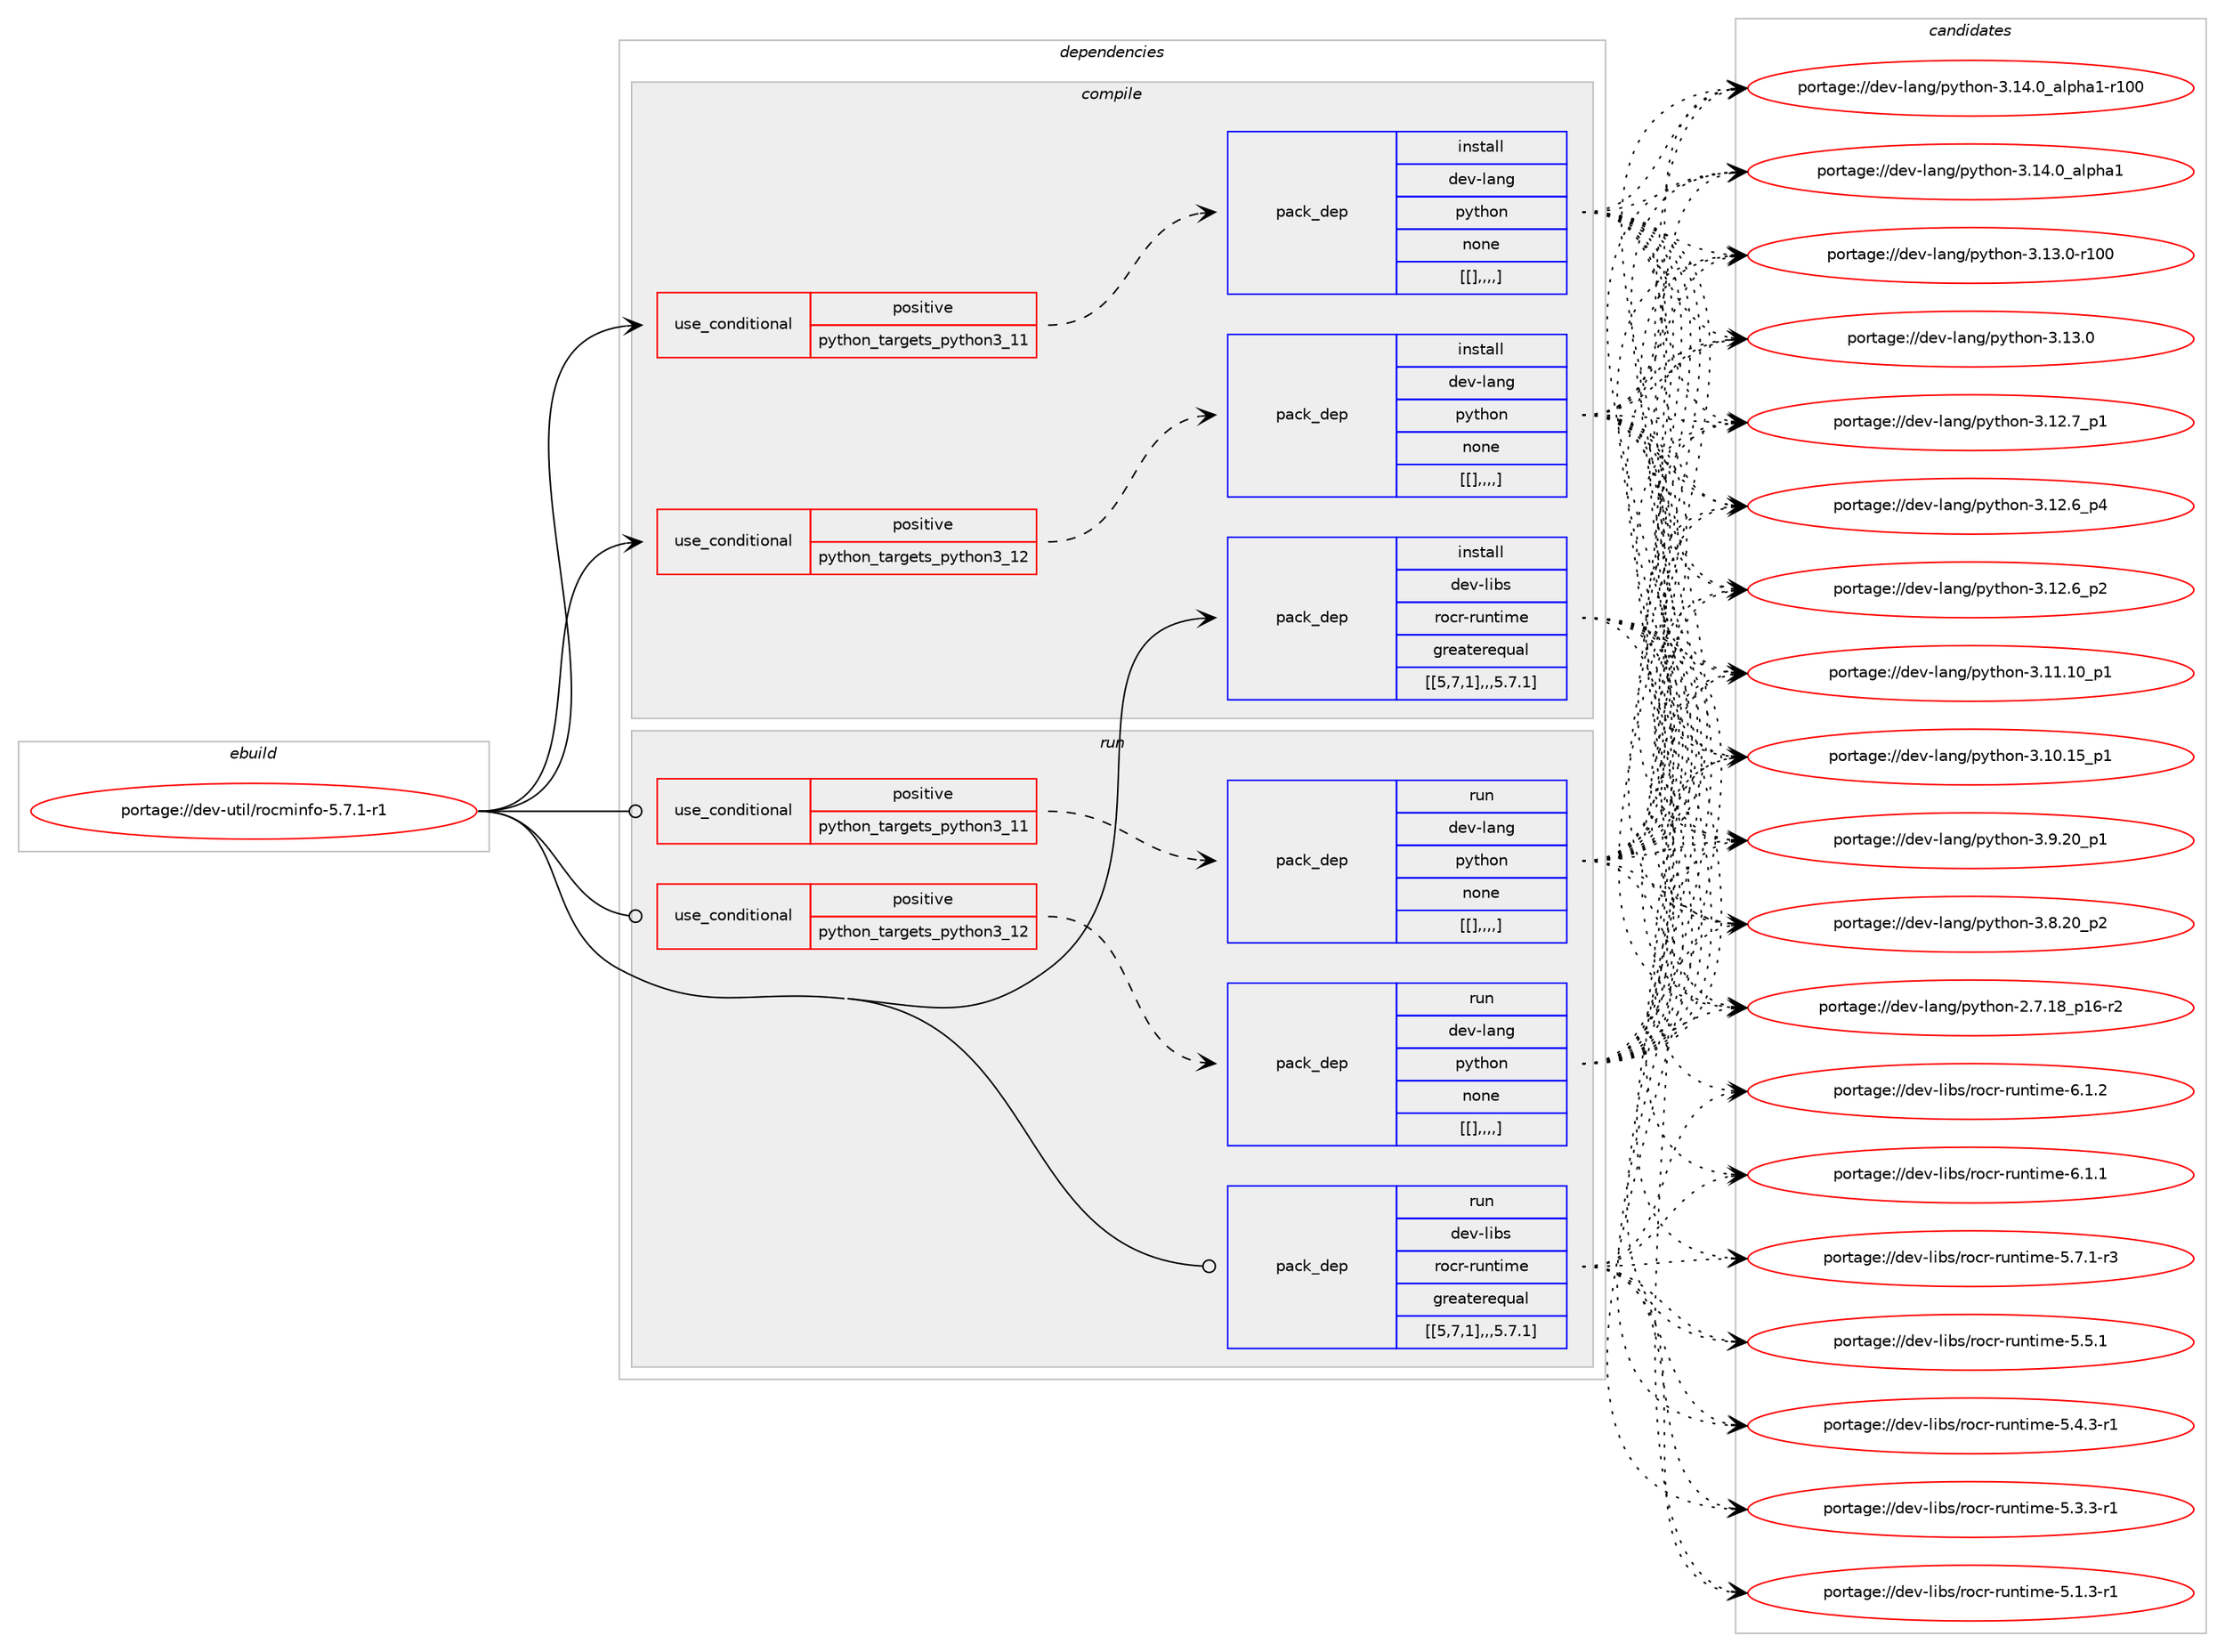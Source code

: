 digraph prolog {

# *************
# Graph options
# *************

newrank=true;
concentrate=true;
compound=true;
graph [rankdir=LR,fontname=Helvetica,fontsize=10,ranksep=1.5];#, ranksep=2.5, nodesep=0.2];
edge  [arrowhead=vee];
node  [fontname=Helvetica,fontsize=10];

# **********
# The ebuild
# **********

subgraph cluster_leftcol {
color=gray;
label=<<i>ebuild</i>>;
id [label="portage://dev-util/rocminfo-5.7.1-r1", color=red, width=4, href="../dev-util/rocminfo-5.7.1-r1.svg"];
}

# ****************
# The dependencies
# ****************

subgraph cluster_midcol {
color=gray;
label=<<i>dependencies</i>>;
subgraph cluster_compile {
fillcolor="#eeeeee";
style=filled;
label=<<i>compile</i>>;
subgraph cond66369 {
dependency231221 [label=<<TABLE BORDER="0" CELLBORDER="1" CELLSPACING="0" CELLPADDING="4"><TR><TD ROWSPAN="3" CELLPADDING="10">use_conditional</TD></TR><TR><TD>positive</TD></TR><TR><TD>python_targets_python3_11</TD></TR></TABLE>>, shape=none, color=red];
subgraph pack163320 {
dependency231243 [label=<<TABLE BORDER="0" CELLBORDER="1" CELLSPACING="0" CELLPADDING="4" WIDTH="220"><TR><TD ROWSPAN="6" CELLPADDING="30">pack_dep</TD></TR><TR><TD WIDTH="110">install</TD></TR><TR><TD>dev-lang</TD></TR><TR><TD>python</TD></TR><TR><TD>none</TD></TR><TR><TD>[[],,,,]</TD></TR></TABLE>>, shape=none, color=blue];
}
dependency231221:e -> dependency231243:w [weight=20,style="dashed",arrowhead="vee"];
}
id:e -> dependency231221:w [weight=20,style="solid",arrowhead="vee"];
subgraph cond66376 {
dependency231250 [label=<<TABLE BORDER="0" CELLBORDER="1" CELLSPACING="0" CELLPADDING="4"><TR><TD ROWSPAN="3" CELLPADDING="10">use_conditional</TD></TR><TR><TD>positive</TD></TR><TR><TD>python_targets_python3_12</TD></TR></TABLE>>, shape=none, color=red];
subgraph pack163351 {
dependency231292 [label=<<TABLE BORDER="0" CELLBORDER="1" CELLSPACING="0" CELLPADDING="4" WIDTH="220"><TR><TD ROWSPAN="6" CELLPADDING="30">pack_dep</TD></TR><TR><TD WIDTH="110">install</TD></TR><TR><TD>dev-lang</TD></TR><TR><TD>python</TD></TR><TR><TD>none</TD></TR><TR><TD>[[],,,,]</TD></TR></TABLE>>, shape=none, color=blue];
}
dependency231250:e -> dependency231292:w [weight=20,style="dashed",arrowhead="vee"];
}
id:e -> dependency231250:w [weight=20,style="solid",arrowhead="vee"];
subgraph pack163381 {
dependency231312 [label=<<TABLE BORDER="0" CELLBORDER="1" CELLSPACING="0" CELLPADDING="4" WIDTH="220"><TR><TD ROWSPAN="6" CELLPADDING="30">pack_dep</TD></TR><TR><TD WIDTH="110">install</TD></TR><TR><TD>dev-libs</TD></TR><TR><TD>rocr-runtime</TD></TR><TR><TD>greaterequal</TD></TR><TR><TD>[[5,7,1],,,5.7.1]</TD></TR></TABLE>>, shape=none, color=blue];
}
id:e -> dependency231312:w [weight=20,style="solid",arrowhead="vee"];
}
subgraph cluster_compileandrun {
fillcolor="#eeeeee";
style=filled;
label=<<i>compile and run</i>>;
}
subgraph cluster_run {
fillcolor="#eeeeee";
style=filled;
label=<<i>run</i>>;
subgraph cond66397 {
dependency231337 [label=<<TABLE BORDER="0" CELLBORDER="1" CELLSPACING="0" CELLPADDING="4"><TR><TD ROWSPAN="3" CELLPADDING="10">use_conditional</TD></TR><TR><TD>positive</TD></TR><TR><TD>python_targets_python3_11</TD></TR></TABLE>>, shape=none, color=red];
subgraph pack163429 {
dependency231372 [label=<<TABLE BORDER="0" CELLBORDER="1" CELLSPACING="0" CELLPADDING="4" WIDTH="220"><TR><TD ROWSPAN="6" CELLPADDING="30">pack_dep</TD></TR><TR><TD WIDTH="110">run</TD></TR><TR><TD>dev-lang</TD></TR><TR><TD>python</TD></TR><TR><TD>none</TD></TR><TR><TD>[[],,,,]</TD></TR></TABLE>>, shape=none, color=blue];
}
dependency231337:e -> dependency231372:w [weight=20,style="dashed",arrowhead="vee"];
}
id:e -> dependency231337:w [weight=20,style="solid",arrowhead="odot"];
subgraph cond66409 {
dependency231437 [label=<<TABLE BORDER="0" CELLBORDER="1" CELLSPACING="0" CELLPADDING="4"><TR><TD ROWSPAN="3" CELLPADDING="10">use_conditional</TD></TR><TR><TD>positive</TD></TR><TR><TD>python_targets_python3_12</TD></TR></TABLE>>, shape=none, color=red];
subgraph pack163484 {
dependency231457 [label=<<TABLE BORDER="0" CELLBORDER="1" CELLSPACING="0" CELLPADDING="4" WIDTH="220"><TR><TD ROWSPAN="6" CELLPADDING="30">pack_dep</TD></TR><TR><TD WIDTH="110">run</TD></TR><TR><TD>dev-lang</TD></TR><TR><TD>python</TD></TR><TR><TD>none</TD></TR><TR><TD>[[],,,,]</TD></TR></TABLE>>, shape=none, color=blue];
}
dependency231437:e -> dependency231457:w [weight=20,style="dashed",arrowhead="vee"];
}
id:e -> dependency231437:w [weight=20,style="solid",arrowhead="odot"];
subgraph pack163524 {
dependency231537 [label=<<TABLE BORDER="0" CELLBORDER="1" CELLSPACING="0" CELLPADDING="4" WIDTH="220"><TR><TD ROWSPAN="6" CELLPADDING="30">pack_dep</TD></TR><TR><TD WIDTH="110">run</TD></TR><TR><TD>dev-libs</TD></TR><TR><TD>rocr-runtime</TD></TR><TR><TD>greaterequal</TD></TR><TR><TD>[[5,7,1],,,5.7.1]</TD></TR></TABLE>>, shape=none, color=blue];
}
id:e -> dependency231537:w [weight=20,style="solid",arrowhead="odot"];
}
}

# **************
# The candidates
# **************

subgraph cluster_choices {
rank=same;
color=gray;
label=<<i>candidates</i>>;

subgraph choice162770 {
color=black;
nodesep=1;
choice100101118451089711010347112121116104111110455146495246489597108112104974945114494848 [label="portage://dev-lang/python-3.14.0_alpha1-r100", color=red, width=4,href="../dev-lang/python-3.14.0_alpha1-r100.svg"];
choice1001011184510897110103471121211161041111104551464952464895971081121049749 [label="portage://dev-lang/python-3.14.0_alpha1", color=red, width=4,href="../dev-lang/python-3.14.0_alpha1.svg"];
choice1001011184510897110103471121211161041111104551464951464845114494848 [label="portage://dev-lang/python-3.13.0-r100", color=red, width=4,href="../dev-lang/python-3.13.0-r100.svg"];
choice10010111845108971101034711212111610411111045514649514648 [label="portage://dev-lang/python-3.13.0", color=red, width=4,href="../dev-lang/python-3.13.0.svg"];
choice100101118451089711010347112121116104111110455146495046559511249 [label="portage://dev-lang/python-3.12.7_p1", color=red, width=4,href="../dev-lang/python-3.12.7_p1.svg"];
choice100101118451089711010347112121116104111110455146495046549511252 [label="portage://dev-lang/python-3.12.6_p4", color=red, width=4,href="../dev-lang/python-3.12.6_p4.svg"];
choice100101118451089711010347112121116104111110455146495046549511250 [label="portage://dev-lang/python-3.12.6_p2", color=red, width=4,href="../dev-lang/python-3.12.6_p2.svg"];
choice10010111845108971101034711212111610411111045514649494649489511249 [label="portage://dev-lang/python-3.11.10_p1", color=red, width=4,href="../dev-lang/python-3.11.10_p1.svg"];
choice10010111845108971101034711212111610411111045514649484649539511249 [label="portage://dev-lang/python-3.10.15_p1", color=red, width=4,href="../dev-lang/python-3.10.15_p1.svg"];
choice100101118451089711010347112121116104111110455146574650489511249 [label="portage://dev-lang/python-3.9.20_p1", color=red, width=4,href="../dev-lang/python-3.9.20_p1.svg"];
choice100101118451089711010347112121116104111110455146564650489511250 [label="portage://dev-lang/python-3.8.20_p2", color=red, width=4,href="../dev-lang/python-3.8.20_p2.svg"];
choice100101118451089711010347112121116104111110455046554649569511249544511450 [label="portage://dev-lang/python-2.7.18_p16-r2", color=red, width=4,href="../dev-lang/python-2.7.18_p16-r2.svg"];
dependency231243:e -> choice100101118451089711010347112121116104111110455146495246489597108112104974945114494848:w [style=dotted,weight="100"];
dependency231243:e -> choice1001011184510897110103471121211161041111104551464952464895971081121049749:w [style=dotted,weight="100"];
dependency231243:e -> choice1001011184510897110103471121211161041111104551464951464845114494848:w [style=dotted,weight="100"];
dependency231243:e -> choice10010111845108971101034711212111610411111045514649514648:w [style=dotted,weight="100"];
dependency231243:e -> choice100101118451089711010347112121116104111110455146495046559511249:w [style=dotted,weight="100"];
dependency231243:e -> choice100101118451089711010347112121116104111110455146495046549511252:w [style=dotted,weight="100"];
dependency231243:e -> choice100101118451089711010347112121116104111110455146495046549511250:w [style=dotted,weight="100"];
dependency231243:e -> choice10010111845108971101034711212111610411111045514649494649489511249:w [style=dotted,weight="100"];
dependency231243:e -> choice10010111845108971101034711212111610411111045514649484649539511249:w [style=dotted,weight="100"];
dependency231243:e -> choice100101118451089711010347112121116104111110455146574650489511249:w [style=dotted,weight="100"];
dependency231243:e -> choice100101118451089711010347112121116104111110455146564650489511250:w [style=dotted,weight="100"];
dependency231243:e -> choice100101118451089711010347112121116104111110455046554649569511249544511450:w [style=dotted,weight="100"];
}
subgraph choice162779 {
color=black;
nodesep=1;
choice100101118451089711010347112121116104111110455146495246489597108112104974945114494848 [label="portage://dev-lang/python-3.14.0_alpha1-r100", color=red, width=4,href="../dev-lang/python-3.14.0_alpha1-r100.svg"];
choice1001011184510897110103471121211161041111104551464952464895971081121049749 [label="portage://dev-lang/python-3.14.0_alpha1", color=red, width=4,href="../dev-lang/python-3.14.0_alpha1.svg"];
choice1001011184510897110103471121211161041111104551464951464845114494848 [label="portage://dev-lang/python-3.13.0-r100", color=red, width=4,href="../dev-lang/python-3.13.0-r100.svg"];
choice10010111845108971101034711212111610411111045514649514648 [label="portage://dev-lang/python-3.13.0", color=red, width=4,href="../dev-lang/python-3.13.0.svg"];
choice100101118451089711010347112121116104111110455146495046559511249 [label="portage://dev-lang/python-3.12.7_p1", color=red, width=4,href="../dev-lang/python-3.12.7_p1.svg"];
choice100101118451089711010347112121116104111110455146495046549511252 [label="portage://dev-lang/python-3.12.6_p4", color=red, width=4,href="../dev-lang/python-3.12.6_p4.svg"];
choice100101118451089711010347112121116104111110455146495046549511250 [label="portage://dev-lang/python-3.12.6_p2", color=red, width=4,href="../dev-lang/python-3.12.6_p2.svg"];
choice10010111845108971101034711212111610411111045514649494649489511249 [label="portage://dev-lang/python-3.11.10_p1", color=red, width=4,href="../dev-lang/python-3.11.10_p1.svg"];
choice10010111845108971101034711212111610411111045514649484649539511249 [label="portage://dev-lang/python-3.10.15_p1", color=red, width=4,href="../dev-lang/python-3.10.15_p1.svg"];
choice100101118451089711010347112121116104111110455146574650489511249 [label="portage://dev-lang/python-3.9.20_p1", color=red, width=4,href="../dev-lang/python-3.9.20_p1.svg"];
choice100101118451089711010347112121116104111110455146564650489511250 [label="portage://dev-lang/python-3.8.20_p2", color=red, width=4,href="../dev-lang/python-3.8.20_p2.svg"];
choice100101118451089711010347112121116104111110455046554649569511249544511450 [label="portage://dev-lang/python-2.7.18_p16-r2", color=red, width=4,href="../dev-lang/python-2.7.18_p16-r2.svg"];
dependency231292:e -> choice100101118451089711010347112121116104111110455146495246489597108112104974945114494848:w [style=dotted,weight="100"];
dependency231292:e -> choice1001011184510897110103471121211161041111104551464952464895971081121049749:w [style=dotted,weight="100"];
dependency231292:e -> choice1001011184510897110103471121211161041111104551464951464845114494848:w [style=dotted,weight="100"];
dependency231292:e -> choice10010111845108971101034711212111610411111045514649514648:w [style=dotted,weight="100"];
dependency231292:e -> choice100101118451089711010347112121116104111110455146495046559511249:w [style=dotted,weight="100"];
dependency231292:e -> choice100101118451089711010347112121116104111110455146495046549511252:w [style=dotted,weight="100"];
dependency231292:e -> choice100101118451089711010347112121116104111110455146495046549511250:w [style=dotted,weight="100"];
dependency231292:e -> choice10010111845108971101034711212111610411111045514649494649489511249:w [style=dotted,weight="100"];
dependency231292:e -> choice10010111845108971101034711212111610411111045514649484649539511249:w [style=dotted,weight="100"];
dependency231292:e -> choice100101118451089711010347112121116104111110455146574650489511249:w [style=dotted,weight="100"];
dependency231292:e -> choice100101118451089711010347112121116104111110455146564650489511250:w [style=dotted,weight="100"];
dependency231292:e -> choice100101118451089711010347112121116104111110455046554649569511249544511450:w [style=dotted,weight="100"];
}
subgraph choice162789 {
color=black;
nodesep=1;
choice1001011184510810598115471141119911445114117110116105109101455446494650 [label="portage://dev-libs/rocr-runtime-6.1.2", color=red, width=4,href="../dev-libs/rocr-runtime-6.1.2.svg"];
choice1001011184510810598115471141119911445114117110116105109101455446494649 [label="portage://dev-libs/rocr-runtime-6.1.1", color=red, width=4,href="../dev-libs/rocr-runtime-6.1.1.svg"];
choice10010111845108105981154711411199114451141171101161051091014553465546494511451 [label="portage://dev-libs/rocr-runtime-5.7.1-r3", color=red, width=4,href="../dev-libs/rocr-runtime-5.7.1-r3.svg"];
choice1001011184510810598115471141119911445114117110116105109101455346534649 [label="portage://dev-libs/rocr-runtime-5.5.1", color=red, width=4,href="../dev-libs/rocr-runtime-5.5.1.svg"];
choice10010111845108105981154711411199114451141171101161051091014553465246514511449 [label="portage://dev-libs/rocr-runtime-5.4.3-r1", color=red, width=4,href="../dev-libs/rocr-runtime-5.4.3-r1.svg"];
choice10010111845108105981154711411199114451141171101161051091014553465146514511449 [label="portage://dev-libs/rocr-runtime-5.3.3-r1", color=red, width=4,href="../dev-libs/rocr-runtime-5.3.3-r1.svg"];
choice10010111845108105981154711411199114451141171101161051091014553464946514511449 [label="portage://dev-libs/rocr-runtime-5.1.3-r1", color=red, width=4,href="../dev-libs/rocr-runtime-5.1.3-r1.svg"];
dependency231312:e -> choice1001011184510810598115471141119911445114117110116105109101455446494650:w [style=dotted,weight="100"];
dependency231312:e -> choice1001011184510810598115471141119911445114117110116105109101455446494649:w [style=dotted,weight="100"];
dependency231312:e -> choice10010111845108105981154711411199114451141171101161051091014553465546494511451:w [style=dotted,weight="100"];
dependency231312:e -> choice1001011184510810598115471141119911445114117110116105109101455346534649:w [style=dotted,weight="100"];
dependency231312:e -> choice10010111845108105981154711411199114451141171101161051091014553465246514511449:w [style=dotted,weight="100"];
dependency231312:e -> choice10010111845108105981154711411199114451141171101161051091014553465146514511449:w [style=dotted,weight="100"];
dependency231312:e -> choice10010111845108105981154711411199114451141171101161051091014553464946514511449:w [style=dotted,weight="100"];
}
subgraph choice162817 {
color=black;
nodesep=1;
choice100101118451089711010347112121116104111110455146495246489597108112104974945114494848 [label="portage://dev-lang/python-3.14.0_alpha1-r100", color=red, width=4,href="../dev-lang/python-3.14.0_alpha1-r100.svg"];
choice1001011184510897110103471121211161041111104551464952464895971081121049749 [label="portage://dev-lang/python-3.14.0_alpha1", color=red, width=4,href="../dev-lang/python-3.14.0_alpha1.svg"];
choice1001011184510897110103471121211161041111104551464951464845114494848 [label="portage://dev-lang/python-3.13.0-r100", color=red, width=4,href="../dev-lang/python-3.13.0-r100.svg"];
choice10010111845108971101034711212111610411111045514649514648 [label="portage://dev-lang/python-3.13.0", color=red, width=4,href="../dev-lang/python-3.13.0.svg"];
choice100101118451089711010347112121116104111110455146495046559511249 [label="portage://dev-lang/python-3.12.7_p1", color=red, width=4,href="../dev-lang/python-3.12.7_p1.svg"];
choice100101118451089711010347112121116104111110455146495046549511252 [label="portage://dev-lang/python-3.12.6_p4", color=red, width=4,href="../dev-lang/python-3.12.6_p4.svg"];
choice100101118451089711010347112121116104111110455146495046549511250 [label="portage://dev-lang/python-3.12.6_p2", color=red, width=4,href="../dev-lang/python-3.12.6_p2.svg"];
choice10010111845108971101034711212111610411111045514649494649489511249 [label="portage://dev-lang/python-3.11.10_p1", color=red, width=4,href="../dev-lang/python-3.11.10_p1.svg"];
choice10010111845108971101034711212111610411111045514649484649539511249 [label="portage://dev-lang/python-3.10.15_p1", color=red, width=4,href="../dev-lang/python-3.10.15_p1.svg"];
choice100101118451089711010347112121116104111110455146574650489511249 [label="portage://dev-lang/python-3.9.20_p1", color=red, width=4,href="../dev-lang/python-3.9.20_p1.svg"];
choice100101118451089711010347112121116104111110455146564650489511250 [label="portage://dev-lang/python-3.8.20_p2", color=red, width=4,href="../dev-lang/python-3.8.20_p2.svg"];
choice100101118451089711010347112121116104111110455046554649569511249544511450 [label="portage://dev-lang/python-2.7.18_p16-r2", color=red, width=4,href="../dev-lang/python-2.7.18_p16-r2.svg"];
dependency231372:e -> choice100101118451089711010347112121116104111110455146495246489597108112104974945114494848:w [style=dotted,weight="100"];
dependency231372:e -> choice1001011184510897110103471121211161041111104551464952464895971081121049749:w [style=dotted,weight="100"];
dependency231372:e -> choice1001011184510897110103471121211161041111104551464951464845114494848:w [style=dotted,weight="100"];
dependency231372:e -> choice10010111845108971101034711212111610411111045514649514648:w [style=dotted,weight="100"];
dependency231372:e -> choice100101118451089711010347112121116104111110455146495046559511249:w [style=dotted,weight="100"];
dependency231372:e -> choice100101118451089711010347112121116104111110455146495046549511252:w [style=dotted,weight="100"];
dependency231372:e -> choice100101118451089711010347112121116104111110455146495046549511250:w [style=dotted,weight="100"];
dependency231372:e -> choice10010111845108971101034711212111610411111045514649494649489511249:w [style=dotted,weight="100"];
dependency231372:e -> choice10010111845108971101034711212111610411111045514649484649539511249:w [style=dotted,weight="100"];
dependency231372:e -> choice100101118451089711010347112121116104111110455146574650489511249:w [style=dotted,weight="100"];
dependency231372:e -> choice100101118451089711010347112121116104111110455146564650489511250:w [style=dotted,weight="100"];
dependency231372:e -> choice100101118451089711010347112121116104111110455046554649569511249544511450:w [style=dotted,weight="100"];
}
subgraph choice162826 {
color=black;
nodesep=1;
choice100101118451089711010347112121116104111110455146495246489597108112104974945114494848 [label="portage://dev-lang/python-3.14.0_alpha1-r100", color=red, width=4,href="../dev-lang/python-3.14.0_alpha1-r100.svg"];
choice1001011184510897110103471121211161041111104551464952464895971081121049749 [label="portage://dev-lang/python-3.14.0_alpha1", color=red, width=4,href="../dev-lang/python-3.14.0_alpha1.svg"];
choice1001011184510897110103471121211161041111104551464951464845114494848 [label="portage://dev-lang/python-3.13.0-r100", color=red, width=4,href="../dev-lang/python-3.13.0-r100.svg"];
choice10010111845108971101034711212111610411111045514649514648 [label="portage://dev-lang/python-3.13.0", color=red, width=4,href="../dev-lang/python-3.13.0.svg"];
choice100101118451089711010347112121116104111110455146495046559511249 [label="portage://dev-lang/python-3.12.7_p1", color=red, width=4,href="../dev-lang/python-3.12.7_p1.svg"];
choice100101118451089711010347112121116104111110455146495046549511252 [label="portage://dev-lang/python-3.12.6_p4", color=red, width=4,href="../dev-lang/python-3.12.6_p4.svg"];
choice100101118451089711010347112121116104111110455146495046549511250 [label="portage://dev-lang/python-3.12.6_p2", color=red, width=4,href="../dev-lang/python-3.12.6_p2.svg"];
choice10010111845108971101034711212111610411111045514649494649489511249 [label="portage://dev-lang/python-3.11.10_p1", color=red, width=4,href="../dev-lang/python-3.11.10_p1.svg"];
choice10010111845108971101034711212111610411111045514649484649539511249 [label="portage://dev-lang/python-3.10.15_p1", color=red, width=4,href="../dev-lang/python-3.10.15_p1.svg"];
choice100101118451089711010347112121116104111110455146574650489511249 [label="portage://dev-lang/python-3.9.20_p1", color=red, width=4,href="../dev-lang/python-3.9.20_p1.svg"];
choice100101118451089711010347112121116104111110455146564650489511250 [label="portage://dev-lang/python-3.8.20_p2", color=red, width=4,href="../dev-lang/python-3.8.20_p2.svg"];
choice100101118451089711010347112121116104111110455046554649569511249544511450 [label="portage://dev-lang/python-2.7.18_p16-r2", color=red, width=4,href="../dev-lang/python-2.7.18_p16-r2.svg"];
dependency231457:e -> choice100101118451089711010347112121116104111110455146495246489597108112104974945114494848:w [style=dotted,weight="100"];
dependency231457:e -> choice1001011184510897110103471121211161041111104551464952464895971081121049749:w [style=dotted,weight="100"];
dependency231457:e -> choice1001011184510897110103471121211161041111104551464951464845114494848:w [style=dotted,weight="100"];
dependency231457:e -> choice10010111845108971101034711212111610411111045514649514648:w [style=dotted,weight="100"];
dependency231457:e -> choice100101118451089711010347112121116104111110455146495046559511249:w [style=dotted,weight="100"];
dependency231457:e -> choice100101118451089711010347112121116104111110455146495046549511252:w [style=dotted,weight="100"];
dependency231457:e -> choice100101118451089711010347112121116104111110455146495046549511250:w [style=dotted,weight="100"];
dependency231457:e -> choice10010111845108971101034711212111610411111045514649494649489511249:w [style=dotted,weight="100"];
dependency231457:e -> choice10010111845108971101034711212111610411111045514649484649539511249:w [style=dotted,weight="100"];
dependency231457:e -> choice100101118451089711010347112121116104111110455146574650489511249:w [style=dotted,weight="100"];
dependency231457:e -> choice100101118451089711010347112121116104111110455146564650489511250:w [style=dotted,weight="100"];
dependency231457:e -> choice100101118451089711010347112121116104111110455046554649569511249544511450:w [style=dotted,weight="100"];
}
subgraph choice162858 {
color=black;
nodesep=1;
choice1001011184510810598115471141119911445114117110116105109101455446494650 [label="portage://dev-libs/rocr-runtime-6.1.2", color=red, width=4,href="../dev-libs/rocr-runtime-6.1.2.svg"];
choice1001011184510810598115471141119911445114117110116105109101455446494649 [label="portage://dev-libs/rocr-runtime-6.1.1", color=red, width=4,href="../dev-libs/rocr-runtime-6.1.1.svg"];
choice10010111845108105981154711411199114451141171101161051091014553465546494511451 [label="portage://dev-libs/rocr-runtime-5.7.1-r3", color=red, width=4,href="../dev-libs/rocr-runtime-5.7.1-r3.svg"];
choice1001011184510810598115471141119911445114117110116105109101455346534649 [label="portage://dev-libs/rocr-runtime-5.5.1", color=red, width=4,href="../dev-libs/rocr-runtime-5.5.1.svg"];
choice10010111845108105981154711411199114451141171101161051091014553465246514511449 [label="portage://dev-libs/rocr-runtime-5.4.3-r1", color=red, width=4,href="../dev-libs/rocr-runtime-5.4.3-r1.svg"];
choice10010111845108105981154711411199114451141171101161051091014553465146514511449 [label="portage://dev-libs/rocr-runtime-5.3.3-r1", color=red, width=4,href="../dev-libs/rocr-runtime-5.3.3-r1.svg"];
choice10010111845108105981154711411199114451141171101161051091014553464946514511449 [label="portage://dev-libs/rocr-runtime-5.1.3-r1", color=red, width=4,href="../dev-libs/rocr-runtime-5.1.3-r1.svg"];
dependency231537:e -> choice1001011184510810598115471141119911445114117110116105109101455446494650:w [style=dotted,weight="100"];
dependency231537:e -> choice1001011184510810598115471141119911445114117110116105109101455446494649:w [style=dotted,weight="100"];
dependency231537:e -> choice10010111845108105981154711411199114451141171101161051091014553465546494511451:w [style=dotted,weight="100"];
dependency231537:e -> choice1001011184510810598115471141119911445114117110116105109101455346534649:w [style=dotted,weight="100"];
dependency231537:e -> choice10010111845108105981154711411199114451141171101161051091014553465246514511449:w [style=dotted,weight="100"];
dependency231537:e -> choice10010111845108105981154711411199114451141171101161051091014553465146514511449:w [style=dotted,weight="100"];
dependency231537:e -> choice10010111845108105981154711411199114451141171101161051091014553464946514511449:w [style=dotted,weight="100"];
}
}

}
